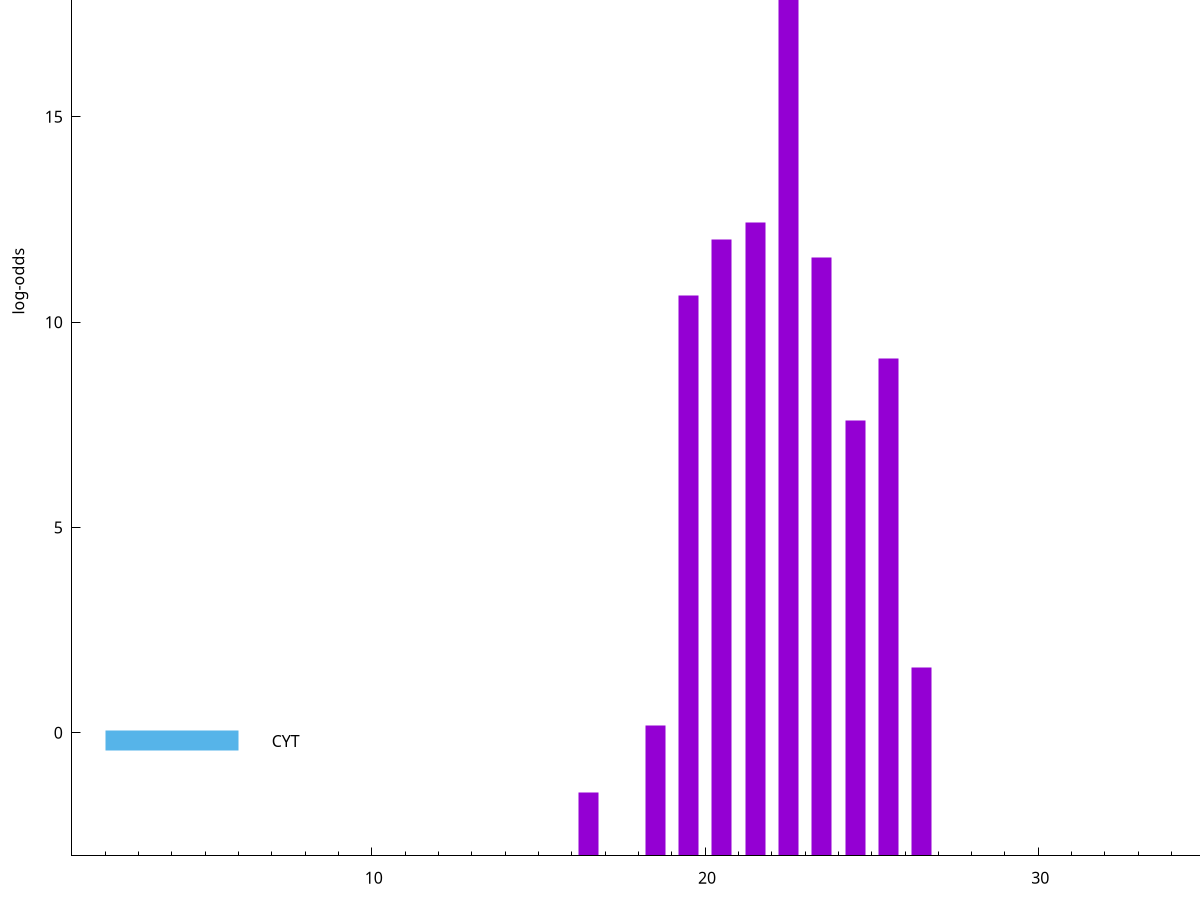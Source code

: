 set title "LipoP predictions for SRR5666485.gff"
set size 2., 1.4
set xrange [1:70] 
set mxtics 10
set yrange [-3:25]
set y2range [0:28]
set ylabel "log-odds"
set term postscript eps color solid "Helvetica" 30
set output "SRR5666485.gff19.eps"
set arrow from 2,23.4754 to 6,23.4754 nohead lt 1 lw 20
set label "SpI" at 7,23.4754
set arrow from 2,-0.200913 to 6,-0.200913 nohead lt 3 lw 20
set label "CYT" at 7,-0.200913
set arrow from 2,23.4754 to 6,23.4754 nohead lt 1 lw 20
set label "SpI" at 7,23.4754
# NOTE: The scores below are the log-odds scores with the threshold
# NOTE: subtracted (a hack to make gnuplot make the histogram all
# NOTE: look nice).
plot "-" axes x1y2 title "" with impulses lt 1 lw 20
22.500000 26.473500
21.500000 15.430000
20.500000 15.012400
23.500000 14.576000
19.500000 13.644100
25.500000 12.106400
24.500000 10.594840
26.500000 4.580030
18.500000 3.170188
16.500000 1.554850
e
exit
